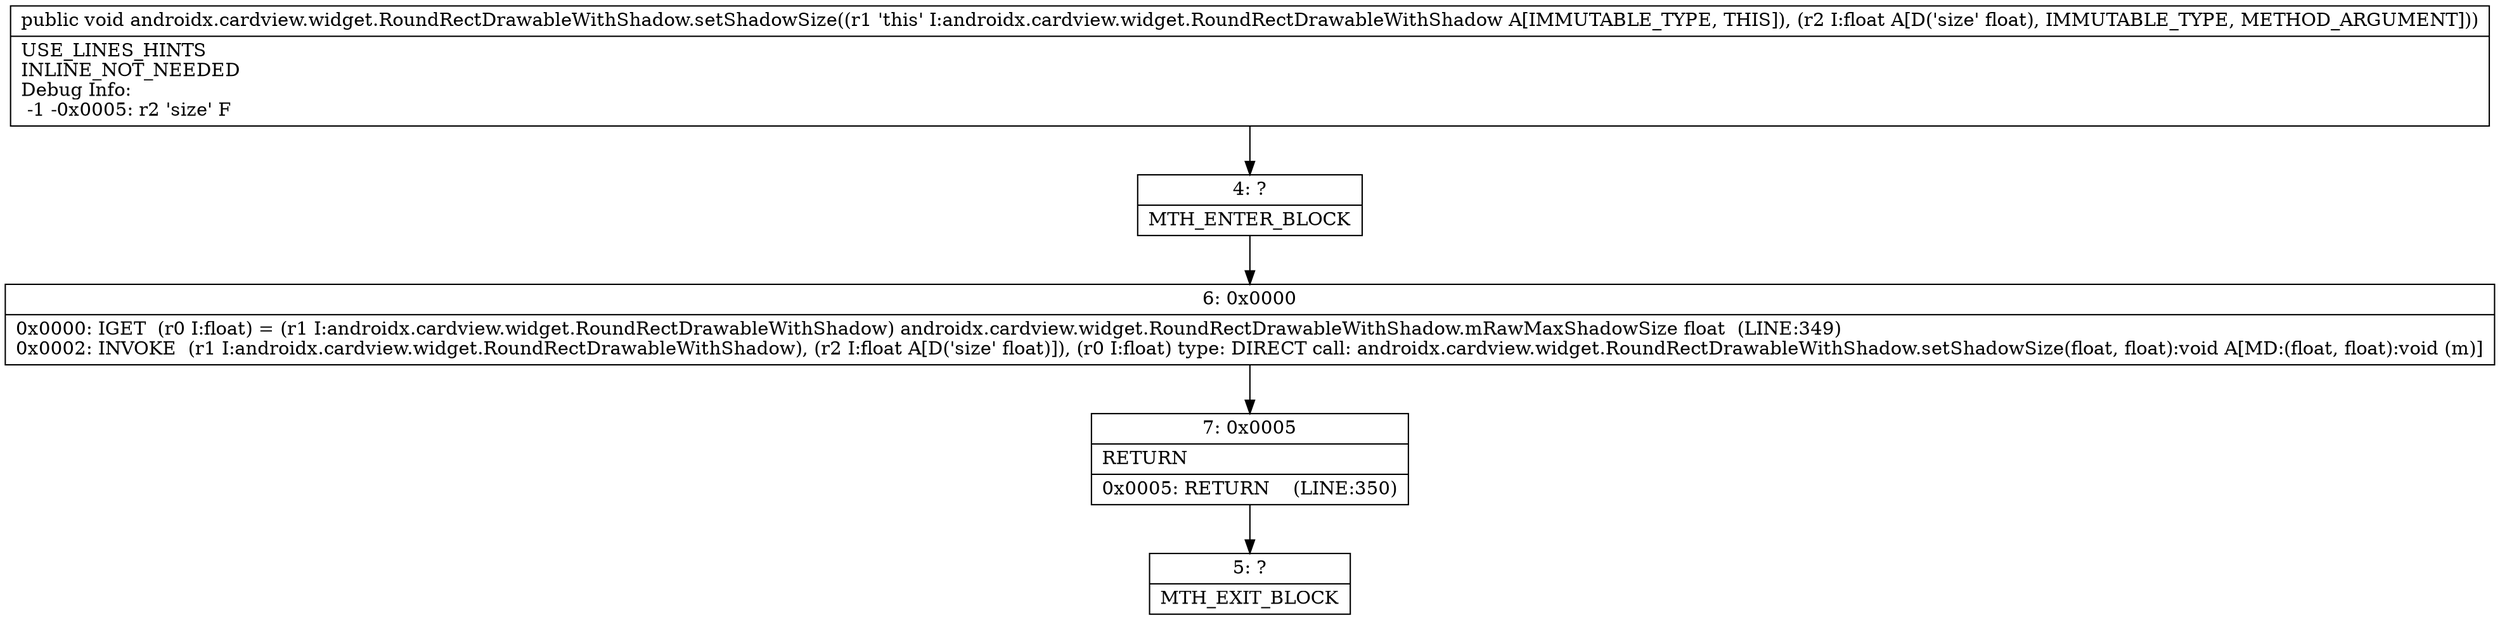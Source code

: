 digraph "CFG forandroidx.cardview.widget.RoundRectDrawableWithShadow.setShadowSize(F)V" {
Node_4 [shape=record,label="{4\:\ ?|MTH_ENTER_BLOCK\l}"];
Node_6 [shape=record,label="{6\:\ 0x0000|0x0000: IGET  (r0 I:float) = (r1 I:androidx.cardview.widget.RoundRectDrawableWithShadow) androidx.cardview.widget.RoundRectDrawableWithShadow.mRawMaxShadowSize float  (LINE:349)\l0x0002: INVOKE  (r1 I:androidx.cardview.widget.RoundRectDrawableWithShadow), (r2 I:float A[D('size' float)]), (r0 I:float) type: DIRECT call: androidx.cardview.widget.RoundRectDrawableWithShadow.setShadowSize(float, float):void A[MD:(float, float):void (m)]\l}"];
Node_7 [shape=record,label="{7\:\ 0x0005|RETURN\l|0x0005: RETURN    (LINE:350)\l}"];
Node_5 [shape=record,label="{5\:\ ?|MTH_EXIT_BLOCK\l}"];
MethodNode[shape=record,label="{public void androidx.cardview.widget.RoundRectDrawableWithShadow.setShadowSize((r1 'this' I:androidx.cardview.widget.RoundRectDrawableWithShadow A[IMMUTABLE_TYPE, THIS]), (r2 I:float A[D('size' float), IMMUTABLE_TYPE, METHOD_ARGUMENT]))  | USE_LINES_HINTS\lINLINE_NOT_NEEDED\lDebug Info:\l  \-1 \-0x0005: r2 'size' F\l}"];
MethodNode -> Node_4;Node_4 -> Node_6;
Node_6 -> Node_7;
Node_7 -> Node_5;
}

